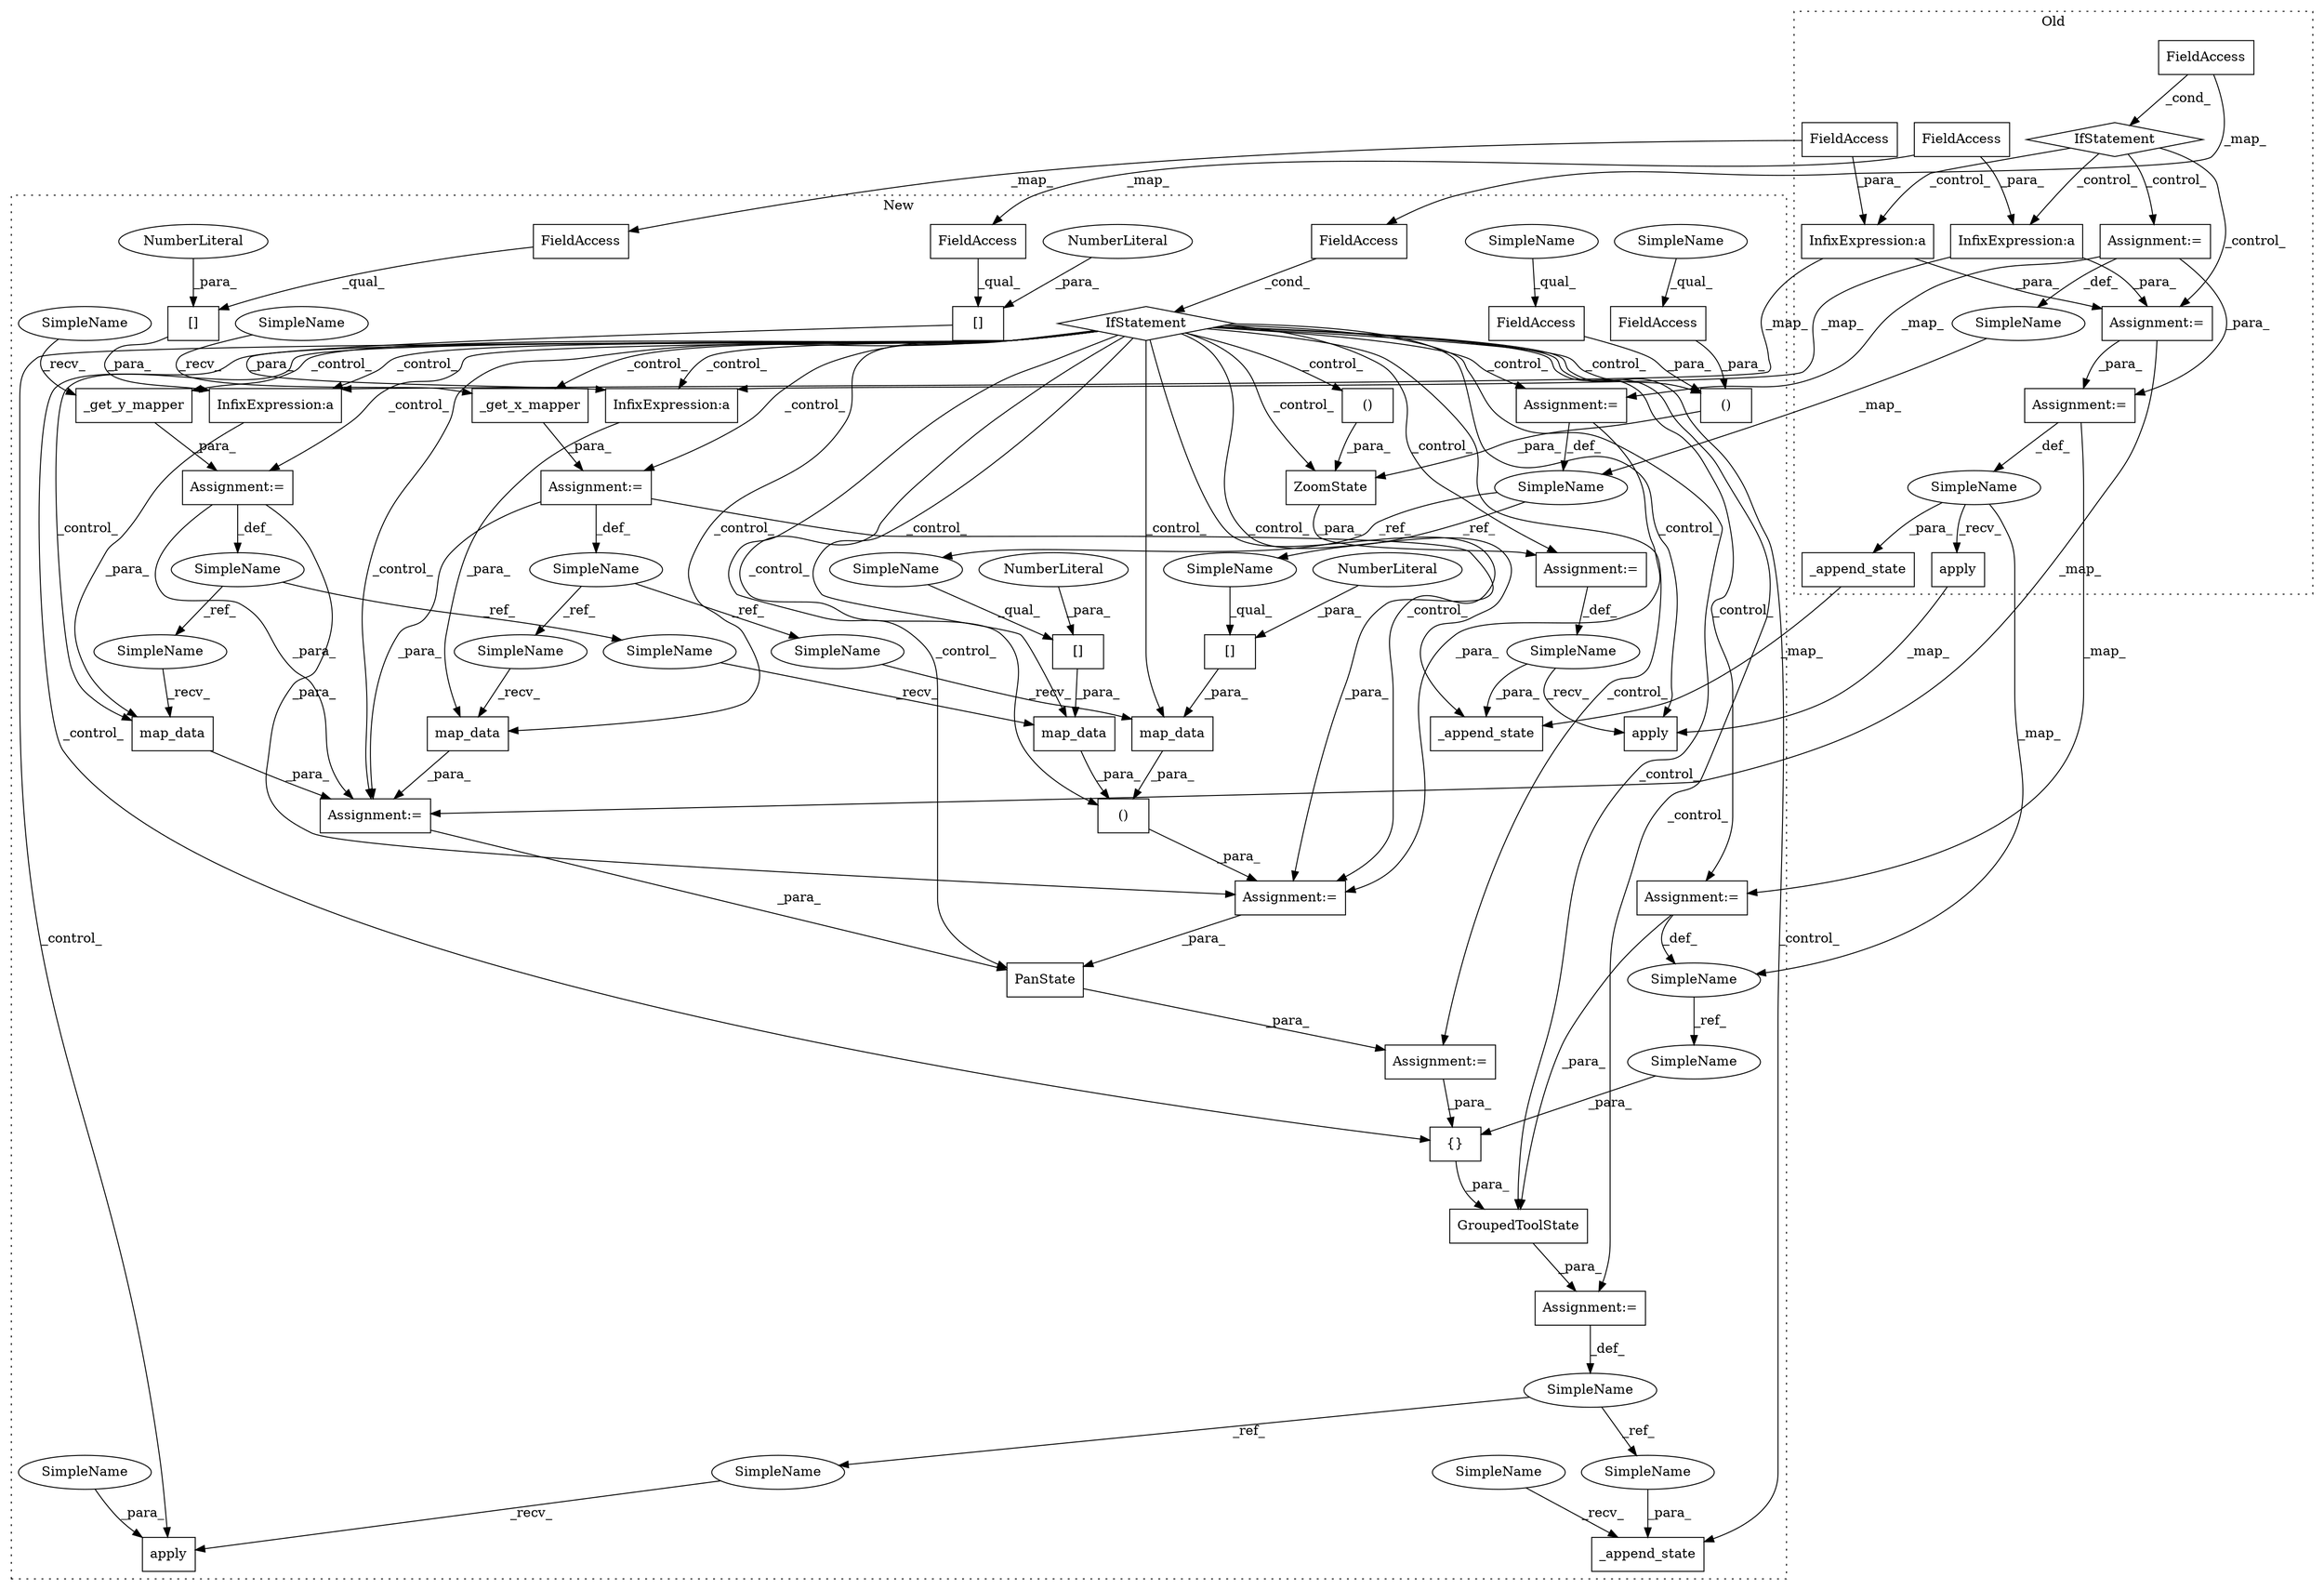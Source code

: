 digraph G {
subgraph cluster0 {
1 [label="apply" a="32" s="9343,9353" l="6,1" shape="box"];
22 [label="Assignment:=" a="7" s="9057" l="1" shape="box"];
25 [label="SimpleName" a="42" s="9049" l="8" shape="ellipse"];
28 [label="_append_state" a="32" s="9365,9389" l="14,1" shape="box"];
32 [label="InfixExpression:a" a="27" s="9130" l="3" shape="box"];
36 [label="InfixExpression:a" a="27" s="9170" l="3" shape="box"];
39 [label="SimpleName" a="42" s="9188" l="10" shape="ellipse"];
42 [label="IfStatement" a="25" s="9017,9039" l="4,2" shape="diamond"];
52 [label="Assignment:=" a="7" s="9101" l="8" shape="box"];
53 [label="FieldAccess" a="22" s="9149" l="21" shape="box"];
56 [label="Assignment:=" a="7" s="9198" l="1" shape="box"];
57 [label="FieldAccess" a="22" s="9021" l="18" shape="box"];
59 [label="FieldAccess" a="22" s="9110" l="20" shape="box"];
label = "Old";
style="dotted";
}
subgraph cluster1 {
2 [label="apply" a="32" s="14187,14197" l="6,1" shape="box"];
3 [label="IfStatement" a="25" s="13379,13401" l="4,2" shape="diamond"];
4 [label="()" a="106" s="13521" l="67" shape="box"];
5 [label="PanState" a="32" s="13729,13747" l="9,1" shape="box"];
6 [label="()" a="106" s="14121" l="45" shape="box"];
7 [label="{}" a="4" s="13930,13951" l="1,1" shape="box"];
8 [label="()" a="106" s="14063" l="49" shape="box"];
9 [label="apply" a="32" s="13968,13978" l="6,1" shape="box"];
10 [label="_get_y_mapper" a="32" s="13486" l="15" shape="box"];
11 [label="map_data" a="32" s="13615,13652" l="9,1" shape="box"];
12 [label="SimpleName" a="42" s="13441" l="5" shape="ellipse"];
13 [label="map_data" a="32" s="13527,13547" l="9,1" shape="box"];
14 [label="[]" a="2" s="13536,13546" l="9,1" shape="box"];
15 [label="NumberLiteral" a="34" s="13545" l="1" shape="ellipse"];
16 [label="map_data" a="32" s="13567,13587" l="9,1" shape="box"];
17 [label="[]" a="2" s="13576,13586" l="9,1" shape="box"];
18 [label="NumberLiteral" a="34" s="13585" l="1" shape="ellipse"];
19 [label="map_data" a="32" s="13672,13709" l="9,1" shape="box"];
20 [label="SimpleName" a="42" s="13475" l="5" shape="ellipse"];
21 [label="GroupedToolState" a="32" s="13904,13952" l="17,1" shape="box"];
23 [label="Assignment:=" a="7" s="13419" l="1" shape="box"];
24 [label="SimpleName" a="42" s="13411" l="8" shape="ellipse"];
26 [label="SimpleName" a="42" s="14035" l="10" shape="ellipse"];
27 [label="_append_state" a="32" s="14211,14235" l="14,1" shape="box"];
29 [label="ZoomState" a="32" s="14046,14166" l="17,2" shape="box"];
30 [label="FieldAccess" a="22" s="14094" l="18" shape="box"];
31 [label="InfixExpression:a" a="27" s="13648" l="3" shape="box"];
33 [label="[]" a="2" s="13624,13647" l="22,1" shape="box"];
34 [label="NumberLiteral" a="34" s="13646" l="1" shape="ellipse"];
35 [label="InfixExpression:a" a="27" s="13705" l="3" shape="box"];
37 [label="[]" a="2" s="13681,13704" l="22,1" shape="box"];
38 [label="NumberLiteral" a="34" s="13703" l="1" shape="ellipse"];
40 [label="SimpleName" a="42" s="13756" l="10" shape="ellipse"];
41 [label="_get_x_mapper" a="32" s="13452" l="15" shape="box"];
43 [label="SimpleName" a="42" s="13897" l="6" shape="ellipse"];
44 [label="_append_state" a="32" s="13992,14012" l="14,1" shape="box"];
45 [label="Assignment:=" a="7" s="13903" l="1" shape="box"];
46 [label="Assignment:=" a="7" s="13480" l="1" shape="box"];
47 [label="Assignment:=" a="7" s="13728" l="1" shape="box"];
48 [label="Assignment:=" a="7" s="13446" l="1" shape="box"];
49 [label="Assignment:=" a="7" s="14045" l="1" shape="box"];
50 [label="Assignment:=" a="7" s="13513" l="8" shape="box"];
51 [label="Assignment:=" a="7" s="13601" l="8" shape="box"];
54 [label="FieldAccess" a="22" s="13681" l="21" shape="box"];
55 [label="Assignment:=" a="7" s="13766" l="1" shape="box"];
58 [label="FieldAccess" a="22" s="13383" l="18" shape="box"];
60 [label="FieldAccess" a="22" s="13624" l="21" shape="box"];
61 [label="FieldAccess" a="22" s="14063" l="18" shape="box"];
62 [label="SimpleName" a="42" s="13666" l="5" shape="ellipse"];
63 [label="SimpleName" a="42" s="13561" l="5" shape="ellipse"];
64 [label="SimpleName" a="42" s="13961" l="6" shape="ellipse"];
65 [label="SimpleName" a="42" s="14006" l="6" shape="ellipse"];
66 [label="SimpleName" a="42" s="13521" l="5" shape="ellipse"];
67 [label="SimpleName" a="42" s="13609" l="5" shape="ellipse"];
68 [label="SimpleName" a="42" s="13941" l="10" shape="ellipse"];
69 [label="SimpleName" a="42" s="13481" l="4" shape="ellipse"];
70 [label="SimpleName" a="42" s="13447" l="4" shape="ellipse"];
71 [label="SimpleName" a="42" s="14063" l="4" shape="ellipse"];
72 [label="SimpleName" a="42" s="14094" l="4" shape="ellipse"];
73 [label="SimpleName" a="42" s="13987" l="4" shape="ellipse"];
74 [label="SimpleName" a="42" s="13974" l="4" shape="ellipse"];
75 [label="SimpleName" a="42" s="13576" l="8" shape="ellipse"];
76 [label="SimpleName" a="42" s="13536" l="8" shape="ellipse"];
label = "New";
style="dotted";
}
1 -> 2 [label="_map_"];
3 -> 44 [label="_control_"];
3 -> 27 [label="_control_"];
3 -> 47 [label="_control_"];
3 -> 2 [label="_control_"];
3 -> 21 [label="_control_"];
3 -> 46 [label="_control_"];
3 -> 9 [label="_control_"];
3 -> 11 [label="_control_"];
3 -> 29 [label="_control_"];
3 -> 49 [label="_control_"];
3 -> 55 [label="_control_"];
3 -> 10 [label="_control_"];
3 -> 23 [label="_control_"];
3 -> 7 [label="_control_"];
3 -> 6 [label="_control_"];
3 -> 13 [label="_control_"];
3 -> 41 [label="_control_"];
3 -> 8 [label="_control_"];
3 -> 16 [label="_control_"];
3 -> 48 [label="_control_"];
3 -> 50 [label="_control_"];
3 -> 51 [label="_control_"];
3 -> 35 [label="_control_"];
3 -> 5 [label="_control_"];
3 -> 45 [label="_control_"];
3 -> 4 [label="_control_"];
3 -> 31 [label="_control_"];
3 -> 19 [label="_control_"];
4 -> 50 [label="_para_"];
5 -> 47 [label="_para_"];
6 -> 29 [label="_para_"];
7 -> 21 [label="_para_"];
8 -> 29 [label="_para_"];
10 -> 46 [label="_para_"];
11 -> 51 [label="_para_"];
12 -> 66 [label="_ref_"];
12 -> 67 [label="_ref_"];
13 -> 4 [label="_para_"];
14 -> 13 [label="_para_"];
15 -> 14 [label="_para_"];
16 -> 4 [label="_para_"];
17 -> 16 [label="_para_"];
18 -> 17 [label="_para_"];
19 -> 51 [label="_para_"];
20 -> 62 [label="_ref_"];
20 -> 63 [label="_ref_"];
21 -> 45 [label="_para_"];
22 -> 56 [label="_para_"];
22 -> 25 [label="_def_"];
22 -> 23 [label="_map_"];
23 -> 24 [label="_def_"];
23 -> 50 [label="_para_"];
24 -> 75 [label="_ref_"];
24 -> 76 [label="_ref_"];
25 -> 24 [label="_map_"];
26 -> 2 [label="_recv_"];
26 -> 27 [label="_para_"];
28 -> 27 [label="_map_"];
29 -> 49 [label="_para_"];
30 -> 8 [label="_para_"];
31 -> 11 [label="_para_"];
32 -> 52 [label="_para_"];
32 -> 31 [label="_map_"];
33 -> 31 [label="_para_"];
34 -> 33 [label="_para_"];
35 -> 19 [label="_para_"];
36 -> 52 [label="_para_"];
36 -> 35 [label="_map_"];
37 -> 35 [label="_para_"];
38 -> 37 [label="_para_"];
39 -> 1 [label="_recv_"];
39 -> 28 [label="_para_"];
39 -> 40 [label="_map_"];
40 -> 68 [label="_ref_"];
41 -> 48 [label="_para_"];
42 -> 52 [label="_control_"];
42 -> 22 [label="_control_"];
42 -> 32 [label="_control_"];
42 -> 36 [label="_control_"];
43 -> 65 [label="_ref_"];
43 -> 64 [label="_ref_"];
45 -> 43 [label="_def_"];
46 -> 51 [label="_para_"];
46 -> 20 [label="_def_"];
46 -> 50 [label="_para_"];
47 -> 7 [label="_para_"];
48 -> 51 [label="_para_"];
48 -> 12 [label="_def_"];
48 -> 50 [label="_para_"];
49 -> 26 [label="_def_"];
50 -> 5 [label="_para_"];
51 -> 5 [label="_para_"];
52 -> 56 [label="_para_"];
52 -> 51 [label="_map_"];
53 -> 54 [label="_map_"];
53 -> 36 [label="_para_"];
54 -> 37 [label="_qual_"];
55 -> 40 [label="_def_"];
55 -> 21 [label="_para_"];
56 -> 55 [label="_map_"];
56 -> 39 [label="_def_"];
57 -> 58 [label="_map_"];
57 -> 42 [label="_cond_"];
58 -> 3 [label="_cond_"];
59 -> 32 [label="_para_"];
59 -> 60 [label="_map_"];
60 -> 33 [label="_qual_"];
61 -> 8 [label="_para_"];
62 -> 19 [label="_recv_"];
63 -> 16 [label="_recv_"];
64 -> 9 [label="_recv_"];
65 -> 44 [label="_para_"];
66 -> 13 [label="_recv_"];
67 -> 11 [label="_recv_"];
68 -> 7 [label="_para_"];
69 -> 10 [label="_recv_"];
70 -> 41 [label="_recv_"];
71 -> 61 [label="_qual_"];
72 -> 30 [label="_qual_"];
73 -> 44 [label="_recv_"];
74 -> 9 [label="_para_"];
75 -> 17 [label="_qual_"];
76 -> 14 [label="_qual_"];
}